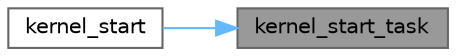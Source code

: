 digraph "kernel_start_task"
{
 // LATEX_PDF_SIZE
  bgcolor="transparent";
  edge [fontname=Helvetica,fontsize=10,labelfontname=Helvetica,labelfontsize=10];
  node [fontname=Helvetica,fontsize=10,shape=box,height=0.2,width=0.4];
  rankdir="RL";
  Node1 [id="Node000001",label="kernel_start_task",height=0.2,width=0.4,color="gray40", fillcolor="grey60", style="filled", fontcolor="black",tooltip=" "];
  Node1 -> Node2 [id="edge1_Node000001_Node000002",dir="back",color="steelblue1",style="solid",tooltip=" "];
  Node2 [id="Node000002",label="kernel_start",height=0.2,width=0.4,color="grey40", fillcolor="white", style="filled",URL="$kernel_8c.html#ac68dc481aa6c96dd4e3a4d5d813d5eb4",tooltip="It will start the kernel with the previous added tasks. It is able to start multiple tasks,..."];
}
